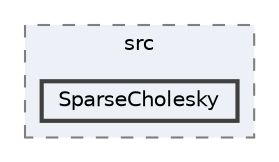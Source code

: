 digraph "nuli-avionics-flight-software/platformio_nuli_avionics_flight_software/include/Eigen/src/SparseCholesky"
{
 // LATEX_PDF_SIZE
  bgcolor="transparent";
  edge [fontname=Helvetica,fontsize=10,labelfontname=Helvetica,labelfontsize=10];
  node [fontname=Helvetica,fontsize=10,shape=box,height=0.2,width=0.4];
  compound=true
  subgraph clusterdir_0c47b8ddbc9bef45fb4b46690246c297 {
    graph [ bgcolor="#edf0f7", pencolor="grey50", label="src", fontname=Helvetica,fontsize=10 style="filled,dashed", URL="dir_0c47b8ddbc9bef45fb4b46690246c297.html",tooltip=""]
  dir_e76d6b8e00f183ae8dfd1cc9ff75f18c [label="SparseCholesky", fillcolor="#edf0f7", color="grey25", style="filled,bold", URL="dir_e76d6b8e00f183ae8dfd1cc9ff75f18c.html",tooltip=""];
  }
}
